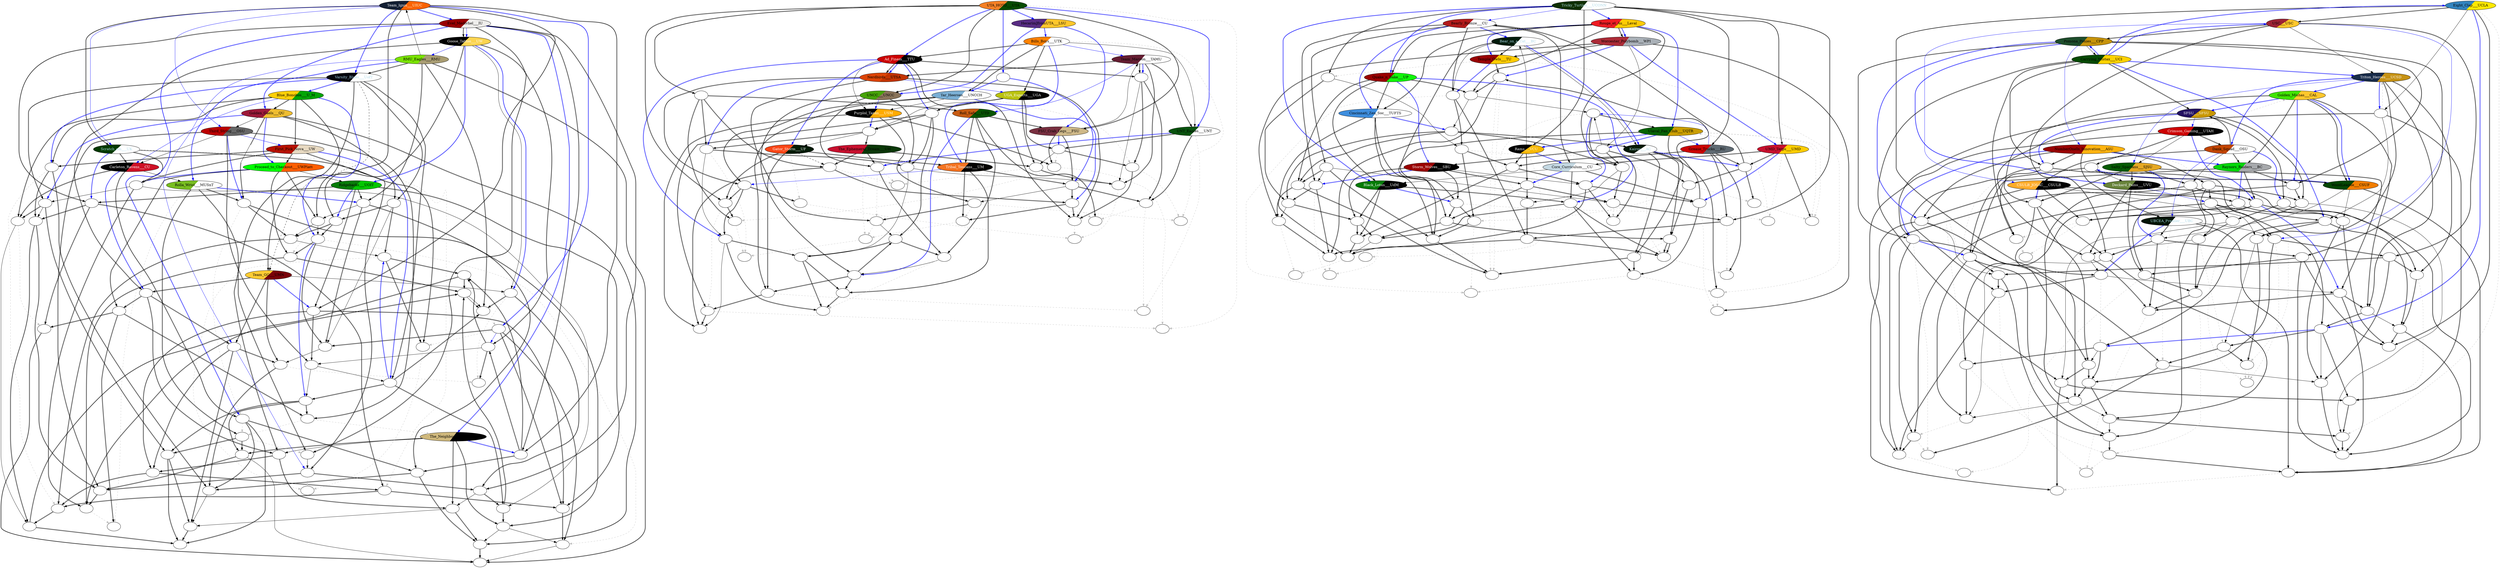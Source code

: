 digraph HotD {

	node	[ style="solid" ]

	node [ style="filled" gradientangle="100" ]

	/* Group A */
	Team_Ignis___UIUC	[ fillcolor="#fa6300;0.5:#131f33" fontcolor="white" ]
	HecarimJfromUTA___LSU	[ fillcolor="#ffc72c;0.5:#582c83" ]
	Bearly_Bronze___CU	[ fillcolor="#ffffff;0.5:#b31b1b" ]
	Golden_Mishas___CAL	[ fillcolor="#ffc72c;0.5:#41e42" ]
	Blue_Bonobos___U_M	[ fillcolor="#02a54;0.5:#ffcf6" ]
	Team_Maroon___TAMU	[ fillcolor="#ffffff;0.5:#651d32" ]
	Worcester_Polybomb___WPI	[ fillcolor="#a9b0b7;0.5:#ac2b37" ]
	SFSU___SFSU	[ fillcolor="#c9970;0.5:#231161" fontcolor="white" ]
	Storm_Wolves___SBU	[ fillcolor="#000000;0.5:#990000" fontcolor="white" ]
	Eight_Clap___UCLA	[ fillcolor="#ffe80;0.5:#3284bf" ]
	Proceed_to_Checkout___UWPlatt	[ fillcolor="#ff5e0;0.5:#00ff00" ]
	Gator_Storm___UF	[ fillcolor="#021a5;0.5:#fa4616" fontcolor="white" ]
	Temple_Owls___TU	[ fillcolor="#fecb0;0.5:#99033" ]
	Raynors_Raiders___BC	[ fillcolor="#a7a9ac;0.5:#03d79" ]
	The_Neighborhood___UCB	[ fillcolor="#000000;0.5:#cfb87c" ]
	Purplol_Tanks___USM	[ fillcolor="#ffab0;0.5:#000000" fontcolor="white" ]

	/* Group B */
	Tricky_Turtles___UCONN	[ fillcolor="#ffffff;0.5:#0e2f00" fontcolor="lightblue" ]
	Triton_Heroes___UCSD	[ fillcolor="#c69214;0.5:#182b49" fontcolor="white" ]
	Goose_Tattoo___UW	[ fillcolor="#fcd450;0.5:#000000" fontcolor="white" ]
	Ad_Finem___TTU	[ fillcolor="#000000;0.5:#cc0000" fontcolor="white" ]
	Rams___VCU	[ fillcolor="#f8b80;0.5:#000000" fontcolor="white" ]
	Dank_Squad___OSU	[ fillcolor="#ffffff;0.5:#c3450" ]
	Golden_Gaels___QU	[ fillcolor="#eebd31;0.5:#9d1939" ]
	Nerdbirds___UTSA	[ fillcolor="#c2340;0.5:#dc445" ]
	First_Pick_Nova___UW	[ fillcolor="#e7d9c1;0.5:#b71100" ]
	Tar_Heeroes___UNCCH	[ fillcolor="#ffffff;0.5:#7bafd4" ]
	Grease_Trucks___RU	[ fillcolor="#5f6a72;0.5:#cc033" ]
	CSULB_JOSAC___CSULB	[ fillcolor="#000000;0.5:#ffac2a" fontcolor="white" ]
	Scratch_em___UK	[ fillcolor="#ffffff;0.5:#033a0" fontcolor="lightblue" ]
	UNT_Eagles___UNT	[ fillcolor="#ffffff;0.5:#0853e" ]
	Kairos___AC	[ fillcolor="#ffffff;0.5:#05195" fontcolor="lightblue" ]
	WoodLeague___CSUF	[ fillcolor="#f17e0;0.5:#04473" ]

	/* Group C */
	UTA_HOTD___UTA	[ fillcolor="#064b1;0.5:#f58025" ]
	Rouge_et_Au___Laval	[ fillcolor="#ffcb5;0.5:#ed1c24" ]
	Pomona_Ponies___CPP	[ fillcolor="#c693a;0.5:#1e4d2b" ]
	Varsity_Blues___UofT	[ fillcolor="#ffffff;0.5:#0204e" fontcolor="lightblue" ]
	UNCC___UNCC	[ fillcolor="#8a745a;0.5:#46a38" ]
	Bear_on_a_Cat___BC	[ fillcolor="#ffffff;0.5:#011bb" fontcolor="lightblue" ]
	USC___USC	[ fillcolor="#ffc72c;0.5:#9d2235" ]
	Third_String___OSU	[ fillcolor="#666666;0.5:#bb0000" ]
	Crimson_Gaming___UTAH	[ fillcolor="#000000;0.5:#cc0000" fontcolor="white" ]
	Team_GG___UMN	[ fillcolor="#7a019;0.5:#ffcc33" ]
	Roll_Safe___UTD	[ fillcolor="#08542;0.5:#c75b12" ]
	Core_Curriculum___CU	[ fillcolor="#ffffff;0.5:#c4d8e2" ]
	UBCEA_Premier___UBC	[ fillcolor="#ffffff;0.5:#02145" fontcolor="lightblue" ]
	Rolla_Wrist___MUSnT	[ fillcolor="#ffffff;0.5:#78be20" ]
	Tribal_Toucans___UM	[ fillcolor="#05030;0.5:#f47321" fontcolor="white" ]
	Cincinnati_Zen_Soc___TUFTS	[ fillcolor="#ffffff;0.5:#3e8ede" ]

	/* Group D */
	Carrying_Mistax___UCI	[ fillcolor="#ffd20;0.5:#064a4" ]
	Evel_Medivhel___IU	[ fillcolor="#eeedeb;0.5:#990000" ]
	Bills_Boys___UTK	[ fillcolor="#ffffff;0.5:#ff820" ]
	Ulaval_Fan_Club___UQTR	[ fillcolor="#ca9e1;0.5:#06634" ]
	NumberOneIn_Innovation___ASU	[ fillcolor="#ffb310;0.5:#99033" ]
	RMU_Eagles___RMU	[ fillcolor="#a99d73;0.5:#7ae32" ]
	The_Ephemeral_Dream___UH	[ fillcolor="#0b388;0.5:#c8102e" ]
	Quake_n_Bake___UP	[ fillcolor="#11f5b;0.5:#990000" ]
	UGA_Esports___UGA	[ fillcolor="#000000;0.5:#bac2f" fontcolor="white" ]
	UMD_Terps___UMD	[ fillcolor="#ffcd0;0.5:#c8102e" ]
	Salty_Spartans___SJSU	[ fillcolor="#e5a823;0.5:#055a2" ]
	Ridgebacks___UOIT	[ fillcolor="#03c71;0.5:#077c8" ]
	FSU_Crab_Legs___FSU	[ fillcolor="#ceb888;0.5:#782f40" ]
	Black_Lotus___UdM	[ fillcolor="#000000;0.5:#047b6" fontcolor="white" ]
	Deckard_Pains___UVU	[ fillcolor="#000000;0.5:#67823a" fontcolor="white" ]
	Carleton_Ravens___CU	[ fillcolor="#ce1126;0.5:#000000" fontcolor="white" ]

	node	[ style="solid" label="" ]

	/*_East_*/
	Mountain_Hawks___LU	->	VCCS___VCCS	[ color="black:black" ]
	Bearly_Bronze___CU	->	Hotshot_Huskies___UCONN	[ color="black:black" ]
	Pitt___PITT	->	Choccy_Boys___PSU	[ color="black:black" ]
	RedMen___MU	->	RGC_and_SAE___RU	[ color="black:black" ]
	Brick_City_Gamers___RIT	->	RMU___RMU	[ style="dashed" color="grey" ]
	Cincinnati_Zen_Soc___TUFTS	->	UR_Gaming___UR	[ color="black:black" ]
	Thief_Six___BU	->	UMBC_Meme_Dream_Team___UMBC	[ color="black:black" ]
	Rams___VCU	->	Lyco_Plague___LC	[ style="dashed" color="grey" ]
	Vert_and_Or___Heroes___US	->	Transparency	[ style="dashed" color="grey" ]
	Murky_Main___VT	->	Muffin_Men___UMA	[ style="dashed" color="grey" ]
	HashslingingSlashers___SIT	->	Vate_Nation___WPI	[ color="black:black" ]
	Worcester_Polybomb___WPI	->	RivalsGaming___SUNYG	[ color="black:black" ]
	Frozen_Ember___GMU	->	Azmodads___CF	[ style="dashed" color="grey" ]
	Melons___CMU	->	Wolfienet_pls___SBU	[ color="black" ]
	Tricky_Turtles___UCONN	->	Inters_Paradise___MSU	[ color="black:black" ]
	Grease_Trucks___RU	->	Lancers___LU	[ color="black:black" ]
	Core_Curriculum___CU	->	UB_Storm_Bulls___UB	[ color="black:black" ]
	UMass_Minutemen___UMA	->	Berserkers___BSC	[ color="black:black" ]
	Black_Lotus___UdM	->	The_Rojo_Papis___MC	[ color="black:black" ]
	Quake_n_Bake___UP	->	Hokie_Hi___VT	[ color="black:black" ]
	Head_of_Rooster___PSU	->	The_Button_Mashers___JHU	[ color="black" ]
	Rouge_et_Au___Laval	->	G_I_B_S_B_O_Y_S___YALE	[ color="black:black" ]
	Temple_Owls___TU	->	Gyro_Bomb___UC	[ style="dashed" color="grey" ]
	Bear_on_a_Cat___BC	->	Kairos___AC	[ color="black" ]
	NYIT_CyBears___NYIT	->	YOLO_SQUAD___Laval	[ style="dashed" color="grey" ]
	Oh_My_Gall___RIT	->	WVU_Tech_E_Sports___WVU	[ color="black:black" ]
	The_Grateful_Debt___WCMA	->	Ulaval_Fan_Club___UQTR	[ style="dashed" color="grey" ]
	UMD_Terps___UMD	->	Segfault_United___UB	[ color="black:black" ]
	Meow_Meowers___PSU	->	Engineers___RPI	[ color="black:black" ]
	Storm_Wolves___SBU	->	Liberty_Flames___LU	[ color="black:black" ]
	Chargers___UNH	->	HeroesOfTheSalt___CU	[ color="black" ]
	Tigers___RIT	->	UMBC_Retrievers___UMBC	[ color="black" ]
	MUGA__Laval	->	William_Mary___WM	[ color="black:black" ]
	Temple_Owls___TU	->	Mountain_Hawks___LU	[ color="black:black" ]
	Tricky_Turtles___UCONN	->	Grease_Trucks___RU	[ color="black:black" ]
	Core_Curriculum___CU	->	UMass_Minutemen___UMA	[ color="black:black" ]
	Quake_n_Bake___UP	->	Black_Lotus___UdM	[ color="black:black" ]
	Rouge_et_Au___Laval	->	Head_of_Rooster___PSU	[ color="black:black" ]
	Bear_on_a_Cat___BC	->	Frozen_Ember___GMU	[ color="black" ]
	Oh_My_Gall___RIT	->	NYIT_CyBears___NYIT	[ color="black:black" ]
	UMD_Terps___UMD	->	The_Grateful_Debt___WCMA	[ style="dashed" color="grey" ]
	Storm_Wolves___SBU	->	Meow_Meowers___PSU	[ color="black:black" ]
	Tigers___RIT	->	Chargers___UNH	[ color="black:black" ]
	Melons___CMU	->	MUGA__Laval	[ color="black:black" ]
	Worcester_Polybomb___WPI	->	Vert_and_Or___Heroes___US	[ color="black:black" ]
	RedMen___MU	->	Brick_City_Gamers___RIT	[ color="black:black" ]
	Rams___VCU	->	Thief_Six___BU	[ color="black:black" ]
	Cincinnati_Zen_Soc___TUFTS	->	Pitt___PITT	[ color="black:black" ]
	Bearly_Bronze___CU	->	Murky_Main___VT	[ color="black:black" ]
	HeroesOfTheSalt___CU	->	HashslingingSlashers___SIT	[ color="black:black" ]
	Liberty_Flames___LU	->	RMU___RMU	[ color="black:black" ]
	Hotshot_Huskies___UCONN	->	Engineers___RPI	[ color="black" ]
	RGC_and_SAE___RU	->	Segfault_United___UB	[ style="dashed" color="grey" ]
	UMBC_Retrievers___UMBC	->	Ulaval_Fan_Club___UQTR	[ color="black:black" ]
	William_Mary___WM	->	WVU_Tech_E_Sports___WVU	[ color="black:black" ]
	YOLO_SQUAD___Laval	->	Choccy_Boys___PSU	[ color="black:black" ]
	Kairos___AC	->	Gyro_Bomb___UC	[ color="black:black" ]
	Berserkers___BSC	->	Azmodads___CF	[ style="dashed" color="grey" ]
	Wolfienet_pls___SBU	->	Vate_Nation___WPI	[ style="dashed" color="grey" ]
	Inters_Paradise___MSU	->	Lancers___LU	[ style="dashed" color="grey" ]
	VCCS___VCCS	->	Muffin_Men___UMA	[ style="dashed" color="grey" ]
	UR_Gaming___UR	->	Transparency	[ style="dashed" color="grey" ]
	The_Rojo_Papis___MC	->	Lyco_Plague___LC	[ style="dashed" color="grey" ]
	The_Button_Mashers___JHU	->	Hokie_Hi___VT	[ color="black:black" ]
	UMBC_Meme_Dream_Team___UMBC	->	G_I_B_S_B_O_Y_S___YALE	[ color="black:black" ]
	UB_Storm_Bulls___UB	->	RivalsGaming___SUNYG	[ style="dashed" color="grey" ]
	UMD_Terps___UMD	->	Core_Curriculum___CU	[ color="black:black" ]
	Tricky_Turtles___UCONN	->	Melons___CMU	[ color="black:black" ]
	Rouge_et_Au___Laval	->	Quake_n_Bake___UP	[ color="black:black" ]
	Worcester_Polybomb___WPI	->	Temple_Owls___TU	[ color="black:black" ]
	Rams___VCU	->	Bear_on_a_Cat___BC	[ color="black" ]
	Cincinnati_Zen_Soc___TUFTS	->	Oh_My_Gall___RIT	[ color="black:black" ]
	Tigers___RIT	->	Storm_Wolves___SBU	[ color="black:black" ]
	RedMen___MU	->	Bearly_Bronze___CU	[ color="black:black" ]
	Black_Lotus___UdM	->	UMass_Minutemen___UMA	[ color="black:black" ]
	William_Mary___WM	->	The_Rojo_Papis___MC	[ color="black:black" ]
	Head_of_Rooster___PSU	->	UMBC_Retrievers___UMBC	[ color="black" ]
	The_Button_Mashers___JHU	->	Chargers___UNH	[ color="black:black" ]
	Meow_Meowers___PSU	->	HeroesOfTheSalt___CU	[ color="black:black" ]
	Kairos___AC	->	NYIT_CyBears___NYIT	[ color="black:black" ]
	YOLO_SQUAD___Laval	->	Berserkers___BSC	[ color="black:black" ]
	Liberty_Flames___LU	->	The_Grateful_Debt___WCMA	[ style="dashed" color="grey" ]
	UB_Storm_Bulls___UB	->	Mountain_Hawks___LU	[ color="black:black" ]
	Murky_Main___VT	->	VCCS___VCCS	[ color="black:black" ]
	Hotshot_Huskies___UCONN	->	Pitt___PITT	[ color="black:black" ]
	Brick_City_Gamers___RIT	->	RGC_and_SAE___RU	[ style="dashed" color="grey" ]
	UMBC_Meme_Dream_Team___UMBC	->	UR_Gaming___UR	[ color="black:black" ]
	Grease_Trucks___RU	->	Thief_Six___BU	[ color="black:black" ]
	MUGA__Laval	->	Vert_and_Or___Heroes___US	[ color="black" ]
	Inters_Paradise___MSU	->	HashslingingSlashers___SIT	[ color="black:black" ]
	Frozen_Ember___GMU	->	Wolfienet_pls___SBU	[ color="black:black" ]
	Vate_Nation___WPI	->	Lancers___LU	[ style="dashed" color="grey" ]
	Hokie_Hi___VT	->	Choccy_Boys___PSU	[ color="black:black" ]
	RMU___RMU	->	Azmodads___CF	[ style="dashed" color="grey" ]
	Engineers___RPI	->	G_I_B_S_B_O_Y_S___YALE	[ style="dashed" color="grey" ]
	Ulaval_Fan_Club___UQTR	->	Segfault_United___UB	[ style="dashed" color="grey" ]
	Ulaval_Fan_Club___UQTR	->	Segfault_United___UB	[ style="dashed" color="grey" ]
	Gyro_Bomb___UC	->	RivalsGaming___SUNYG	[ style="dashed" color="grey" ]
	WVU_Tech_E_Sports___WVU	->	Muffin_Men___UMA	[ style="dashed" color="grey" ]
	Tricky_Turtles___UCONN	->	Rams___VCU	[ color="black:black" ]
	Worcester_Polybomb___WPI	->	Tigers___RIT	[ color="black" ]
	UMD_Terps___UMD	->	RedMen___MU	[ color="black:black" ]
	Rouge_et_Au___Laval	->	Cincinnati_Zen_Soc___TUFTS	[ color="black:black" ]
	Grease_Trucks___RU	->	Inters_Paradise___MSU	[ color="black:black" ]
	Core_Curriculum___CU	->	Black_Lotus___UdM	[ color="black" ]
	Quake_n_Bake___UP	->	Head_of_Rooster___PSU	[ color="black:black" ]
	The_Button_Mashers___JHU	->	MUGA__Laval	[ color="black:black" ]
	Temple_Owls___TU	->	Melons___CMU	[ style="dashed" color="grey" ]
	Kairos___AC	->	YOLO_SQUAD___Laval	[ color="black:black" ]
	Meow_Meowers___PSU	->	Oh_My_Gall___RIT	[ color="black:black" ]
	Storm_Wolves___SBU	->	William_Mary___WM	[ color="black:black" ]
	Bear_on_a_Cat___BC	->	Liberty_Flames___LU	[ color="black:black" ]
	UMBC_Meme_Dream_Team___UMBC	->	UB_Storm_Bulls___UB	[ color="black:black" ]
	Hotshot_Huskies___UCONN	->	Murky_Main___VT	[ color="black" ]
	Bearly_Bronze___CU	->	Frozen_Ember___GMU	[ color="black:black" ]
	Brick_City_Gamers___RIT	->	NYIT_CyBears___NYIT	[ color="black:black" ]
	WVU_Tech_E_Sports___WVU	->	UR_Gaming___UR	[ color="black" ]
	Wolfienet_pls___SBU	->	RMU___RMU	[ color="black:black" ]
	Ulaval_Fan_Club___UQTR	->	Pitt___PITT	[ color="black:black" ]
	UMBC_Retrievers___UMBC	->	HeroesOfTheSalt___CU	[ style="dashed" color="grey" ]
	Chargers___UNH	->	Engineers___RPI	[ color="black:black" ]
	Thief_Six___BU	->	The_Rojo_Papis___MC	[ color="black:black" ]
	HashslingingSlashers___SIT	->	VCCS___VCCS	[ color="black:black" ]
	Berserkers___BSC	->	Gyro_Bomb___UC	[ style="dashed" color="grey" ]
	UMass_Minutemen___UMA	->	Vate_Nation___WPI	[ color="black:black" ]
	Hokie_Hi___VT	->	Vert_and_Or___Heroes___US	[ color="black:black" ]
	Mountain_Hawks___LU	->	Choccy_Boys___PSU	[ style="dashed" color="grey" ]
	Mountain_Hawks___LU	->	Choccy_Boys___PSU	[ style="dashed" color="grey" ]
	Rouge_et_Au___Laval	->	Worcester_Polybomb___WPI	[ color="black:black" ]
	Tricky_Turtles___UCONN	->	UMD_Terps___UMD	[ color="black:black" ]
	Bear_on_a_Cat___BC	->	Temple_Owls___TU	[ color="black:black" ]
	The_Button_Mashers___JHU	->	Kairos___AC	[ color="black:black" ]
	Rams___VCU	->	Meow_Meowers___PSU	[ color="black:black" ]
	Storm_Wolves___SBU	->	UMBC_Meme_Dream_Team___UMBC	[ color="black" ]
	Quake_n_Bake___UP	->	Cincinnati_Zen_Soc___TUFTS	[ color="black:black" ]
	Tigers___RIT	->	Brick_City_Gamers___RIT	[ color="black:black" ]
	Grease_Trucks___RU	->	RedMen___MU	[ color="black:black" ]
	Bearly_Bronze___CU	->	Core_Curriculum___CU	[ color="black:black" ]
	Hotshot_Huskies___UCONN	->	Hokie_Hi___VT	[ color="black:black" ]
	Mountain_Hawks___LU	->	Head_of_Rooster___PSU	[ color="black:black" ]
	Ulaval_Fan_Club___UQTR	->	YOLO_SQUAD___Laval	[ color="black:black" ]
	UMass_Minutemen___UMA	->	WVU_Tech_E_Sports___WVU	[ color="black:black" ]
	Liberty_Flames___LU	->	Oh_My_Gall___RIT	[ color="black:black" ]
	UMBC_Retrievers___UMBC	->	Chargers___UNH	[ color="black:black" ]
	Black_Lotus___UdM	->	William_Mary___WM	[ color="black:black" ]
	UB_Storm_Bulls___UB	->	Berserkers___BSC	[ color="black:black" ]
	Wolfienet_pls___SBU	->	Thief_Six___BU	[ color="black:black" ]
	Frozen_Ember___GMU	->	HashslingingSlashers___SIT	[ color="black:black" ]
	Murky_Main___VT	->	MUGA__Laval	[ color="black:black" ]
	Engineers___RPI	->	Inters_Paradise___MSU	[ color="black:black" ]
	RMU___RMU	->	Pitt___PITT	[ color="black:black" ]
	The_Rojo_Papis___MC	->	UR_Gaming___UR	[ color="black:black" ]
	Vert_and_Or___Heroes___US	->	VCCS___VCCS	[ color="black:black" ]
	NYIT_CyBears___NYIT	->	Vate_Nation___WPI	[ color="black:black" ]
	NYIT_CyBears___NYIT	->	Vate_Nation___WPI	[ color="black:black" ]

	/*_North_*/
	Denver_Team_xD___JWUD	->	Toronto_Frostwolves___UofT	[ color="black" ]
	MU_Overwatch___MUSL	->	Snaggle_Tooth___NIU	[ color="black:black" ]
	Golden_Gaels___QU	->	NoobsFromPurdue___PU	[ color="black:black" ]
	TeemNaym___UWRF	->	TBD___UNO	[ style="dashed" color="grey" ]
	KState_eSports___KSU	->	Magnanimous___UWM	[ color="black:black" ]
	UW_Madison_Team_1___UW	->	Knights___KCU	[ color="black" ]
	CWRU___CWRU	->	UNI_Panthers___UNI	[ color="black" ]
	Proceed_to_Checkout___UWPlatt	->	The_Canadian_Shields___SLC	[ color="black:black" ]
	Blast___UW	->	Tater_Hots___AFIT	[ color="black:black" ]
	White_Light_Reloaded___CU	->	Fighting_Irish___UND	[ style="dashed" color="grey" ]
	Engineering_1T7___UofT	->	Sinister_Six___UWEC	[ color="black" ]
	Hots_Topic___DU	->	AC_Heroes___AC	[ color="black:black" ]
	RMU_Varsity___RMU	->	The_Neighborhood___UCB	[ style="dashed" color="grey" ]
	The_Draft_Shaft___CSM	->	Tank_Li_Li___CWRU	[ color="black" ]
	Varsity_Blues___UofT	->	The_Gryphons___UG	[ color="black:black" ]
	Goose_Tattoo___UW	->	KU_ESports___KU	[ color="black" ]
	Gold_and_Blue___UND	->	Not_Another_Nova___UMKC	[ color="black:black" ]
	Murkt___UO	->	RenoStorm___UNO	[ color="black:black" ]
	SpecialChocolateMilk___MTU	->	Iron_Clan___UCCS	[ color="black:black" ]
	Pro_Fork_Users___YU	->	Fanshawe_Falcons___FC	[ style="dashed" color="grey" ]
	The_Bruins___SC	->	JamesApp___NU	[ color="black" ]
	Bad_Boyz___UWO	->	The_Law___PU	[ color="black:black" ]
	Team_GG___UMN	->	Da_Dragoons___PCC	[ color="black:black" ]
	Busch_Lights___UI	->	Jacque_Zihoff___MUSnT	[ color="black:black" ]
	Kalamazoo_Krushers___KC	->	Fresh_Meat___MSUD	[ color="black:black" ]
	Third_String___OSU	->	Park_Hall_Heroes___ONU	[ color="black:black" ]
	MSU_SPartan___MSU	->	Netflix_and_Storm___ISU	[ color="black:black" ]
	Blue_Bonobos___U_M	->	RTGaming___WITCC	[ color="black:black" ]
	The_Undead___UW	->	Zuljin_N_Juice___CCN	[ color="black:black" ]
	Dont_Care___SIUE	->	NU_Timberwolves___NU	[ color="black:black" ]
	Team_Ignis___UIUC	->	Add_Genji_Pls___IU	[ color="black:black" ]
	MVP_Turquoise___UCHI	->	Technically_Better___DSU	[ color="black:black" ]
	First_Pick_Nova___UW	->	Bangers_n_Mash___BU	[ color="black:black" ]
	Evel_Medivhel___IU	->	McMaster_Heroes___MU	[ color="black:black" ]
	Scratch_em___UK	->	Raynors_Ramblers___LUC	[ style="dashed" color="grey" ]
	Ridgebacks___UOIT	->	Platteville_Pioneers___	[ color="black:black" ]
	Carleton_Ravens___CU	->	Rolla_Wrist___MUSnT	[ color="black" ]
	RMU_Eagles___RMU	->	Atomic_State___ASU	[ color="black:black" ]
	Applied_Dreams___NC	->	EBC_Eagles___EBC	[ color="black:black" ]
	Denver_Team_xD___JWUD	->	SpecialChocolateMilk___MTU	[ color="black:black" ]
	Third_String___OSU	->	The_Draft_Shaft___CSM	[ color="black:black" ]
	Varsity_Blues___UofT	->	MVP_Turquoise___UCHI	[ color="black:black" ]
	Goose_Tattoo___UW	->	Gold_and_Blue___UND	[ color="black:black" ]
	Team_Ignis___UIUC	->	Murkt___UO	[ color="black:black" ]
	Evel_Medivhel___IU	->	Dont_Care___SIUE	[ color="black:black" ]
	Pro_Fork_Users___YU	->	The_Bruins___SC	[ color="black:black" ]
	Bad_Boyz___UWO	->	The_Undead___UW	[ color="black:black" ]
	Blue_Bonobos___U_M	->	Team_GG___UMN	[ color="black:black" ]
	Busch_Lights___UI	->	MSU_SPartan___MSU	[ color="black" ]
	RMU_Varsity___RMU	->	Kalamazoo_Krushers___KC	[ style="dashed" color="grey" ]
	First_Pick_Nova___UW	->	Hots_Topic___DU	[ color="black:black" ]
	KState_eSports___KSU	->	UW_Madison_Team_1___UW	[ color="black:black" ]
	CWRU___CWRU	->	Engineering_1T7___UofT	[ color="black" ]
	Proceed_to_Checkout___UWPlatt	->	Ridgebacks___UOIT	[ color="black" ]
	RMU_Eagles___RMU	->	TeemNaym___UWRF	[ color="black:black" ]
	Golden_Gaels___QU	->	Blast___UW	[ color="black:black" ]
	Scratch_em___UK	->	White_Light_Reloaded___CU	[ color="black:black" ]
	MU_Overwatch___MUSL	->	Applied_Dreams___NC	[ style="dashed" color="grey" ]
	Carleton_Ravens___CU	->	RTGaming___WITCC	[ color="black:black" ]
	Rolla_Wrist___MUSnT	->	Zuljin_N_Juice___CCN	[ style="dashed" color="grey" ]
	NU_Timberwolves___NU	->	Atomic_State___ASU	[ color="black:black" ]
	Add_Genji_Pls___IU	->	Platteville_Pioneers___	[ color="black:black" ]
	Technically_Better___DSU	->	Raynors_Ramblers___LUC	[ color="black:black" ]
	McMaster_Heroes___MU	->	Bangers_n_Mash___BU	[ color="black" ]
	Fanshawe_Falcons___FC	->	Netflix_and_Storm___ISU	[ color="black:black" ]
	Park_Hall_Heroes___ONU	->	AC_Heroes___AC	[ color="black:black" ]
	Snaggle_Tooth___NIU	->	NoobsFromPurdue___PU	[ color="black:black" ]
	TBD___UNO	->	Magnanimous___UWM	[ color="black:black" ]
	UNI_Panthers___UNI	->	Knights___KCU	[ style="dashed" color="grey" ]
	Tater_Hots___AFIT	->	The_Canadian_Shields___SLC	[ style="dashed" color="grey" ]
	Sinister_Six___UWEC	->	Fighting_Irish___UND	[ style="dashed" color="grey" ]
	The_Neighborhood___UCB	->	Fresh_Meat___MSUD	[ color="black:black" ]
	The_Gryphons___UG	->	Tank_Li_Li___CWRU	[ color="black:black" ]
	KU_ESports___KU	->	Not_Another_Nova___UMKC	[ style="dashed" color="grey" ]
	RenoStorm___UNO	->	Iron_Clan___UCCS	[ color="black:black" ]
	Toronto_Frostwolves___UofT	->	JamesApp___NU	[ color="black" ]
	The_Law___PU	->	Da_Dragoons___PCC	[ color="black:black" ]
	Jacque_Zihoff___MUSnT	->	EBC_Eagles___EBC	[ color="black:black" ]
	Evel_Medivhel___IU	->	Denver_Team_xD___JWUD	[ color="black:black" ]
	Goose_Tattoo___UW	->	Bad_Boyz___UWO	[ color="black:black" ]
	Varsity_Blues___UofT	->	Busch_Lights___UI	[ color="black:black" ]
	Third_String___OSU	->	RMU_Varsity___RMU	[ color="black:black" ]
	Blue_Bonobos___U_M	->	Pro_Fork_Users___YU	[ color="black:black" ]
	First_Pick_Nova___UW	->	Proceed_to_Checkout___UWPlatt	[ color="black:black" ]
	Team_Ignis___UIUC	->	CWRU___CWRU	[ color="black:black" ]
	Scratch_em___UK	->	Carleton_Ravens___CU	[ color="black:black" ]
	Golden_Gaels___QU	->	MU_Overwatch___MUSL	[ color="black:black" ]
	RMU_Eagles___RMU	->	KState_eSports___KSU	[ color="black:black" ]
	Applied_Dreams___NC	->	The_Bruins___SC	[ color="black:black" ]
	Team_GG___UMN	->	The_Law___PU	[ color="black:black" ]
	Kalamazoo_Krushers___KC	->	Jacque_Zihoff___MUSnT	[ color="black:black" ]
	MSU_SPartan___MSU	->	Park_Hall_Heroes___ONU	[ color="black:black" ]
	Rolla_Wrist___MUSnT	->	McMaster_Heroes___MU	[ color="black:black" ]
	The_Undead___UW	->	NU_Timberwolves___NU	[ color="black:black" ]
	Ridgebacks___UOIT	->	Dont_Care___SIUE	[ color="black:black" ]
	Add_Genji_Pls___IU	->	Technically_Better___DSU	[ color="black:black" ]
	MVP_Turquoise___UCHI	->	Toronto_Frostwolves___UofT	[ color="black:black" ]
	Engineering_1T7___UofT	->	Fanshawe_Falcons___FC	[ color="black:black" ]
	Tater_Hots___AFIT	->	UNI_Panthers___UNI	[ color="black:black" ]
	Sinister_Six___UWEC	->	White_Light_Reloaded___CU	[ color="black:black" ]
	Hots_Topic___DU	->	SpecialChocolateMilk___MTU	[ color="black" ]
	The_Neighborhood___UCB	->	UW_Madison_Team_1___UW	[ color="black:black" ]
	Blast___UW	->	Magnanimous___UWM	[ color="black" ]
	The_Draft_Shaft___CSM	->	The_Gryphons___UG	[ color="black" ]
	KU_ESports___KU	->	TeemNaym___UWRF	[ color="black:black" ]
	Gold_and_Blue___UND	->	RenoStorm___UNO	[ color="black:black" ]
	Murkt___UO	->	Snaggle_Tooth___NIU	[ color="black:black" ]
	Raynors_Ramblers___LUC	->	Platteville_Pioneers___	[ color="black:black" ]
	NoobsFromPurdue___PU	->	Atomic_State___ASU	[ color="black:black" ]
	TBD___UNO	->	Knights___KCU	[ color="black:black" ]
	The_Canadian_Shields___SLC	->	Iron_Clan___UCCS	[ color="black:black" ]
	Bangers_n_Mash___BU	->	Fighting_Irish___UND	[ style="dashed" color="grey" ]
	AC_Heroes___AC	->	Zuljin_N_Juice___CCN	[ style="dashed" color="grey" ]
	RTGaming___WITCC	->	Netflix_and_Storm___ISU	[ color="black" ]
	Tank_Li_Li___CWRU	->	Fresh_Meat___MSUD	[ color="black:black" ]
	Da_Dragoons___PCC	->	Not_Another_Nova___UMKC	[ style="dashed" color="grey" ]
	JamesApp___NU	->	EBC_Eagles___EBC	[ color="black:black" ]
	Team_Ignis___UIUC	->	Scratch_em___UK	[ color="black:black" ]
	Golden_Gaels___QU	->	Third_String___OSU	[ color="black" ]
	RMU_Eagles___RMU	->	Varsity_Blues___UofT	[ color="black:black" ]
	Blue_Bonobos___U_M	->	First_Pick_Nova___UW	[ color="black:black" ]
	Evel_Medivhel___IU	->	Goose_Tattoo___UW	[ color="black:black" ]
	Add_Genji_Pls___IU	->	The_Draft_Shaft___CSM	[ color="black:black" ]
	KU_ESports___KU	->	Denver_Team_xD___JWUD	[ color="black:black" ]
	Murkt___UO	->	Gold_and_Blue___UND	[ color="black:black" ]
	The_Undead___UW	->	RMU_Varsity___RMU	[ color="black:black" ]
	Pro_Fork_Users___YU	->	MSU_SPartan___MSU	[ color="black:black" ]
	Team_GG___UMN	->	Bad_Boyz___UWO	[ color="black:black" ]
	The_Neighborhood___UCB	->	MVP_Turquoise___UCHI	[ color="black" ]
	Hots_Topic___DU	->	Busch_Lights___UI	[ color="black" ]
	Carleton_Ravens___CU	->	Applied_Dreams___NC	[ color="black:black" ]
	Rolla_Wrist___MUSnT	->	MU_Overwatch___MUSL	[ color="black:black" ]
	Ridgebacks___UOIT	->	KState_eSports___KSU	[ color="black:black" ]
	Proceed_to_Checkout___UWPlatt	->	CWRU___CWRU	[ color="black:black" ]
	Blast___UW	->	Sinister_Six___UWEC	[ color="black:black" ]
	Tater_Hots___AFIT	->	Engineering_1T7___UofT	[ color="black:black" ]
	Kalamazoo_Krushers___KC	->	McMaster_Heroes___MU	[ style="dashed" color="grey" ]
	Dont_Care___SIUE	->	Raynors_Ramblers___LUC	[ color="black:black" ]
	RTGaming___WITCC	->	NU_Timberwolves___NU	[ style="dashed" color="grey" ]
	Bangers_n_Mash___BU	->	Park_Hall_Heroes___ONU	[ color="black:black" ]
	Technically_Better___DSU	->	Fanshawe_Falcons___FC	[ color="black:black" ]
	RenoStorm___UNO	->	AC_Heroes___AC	[ color="black:black" ]
	UNI_Panthers___UNI	->	The_Canadian_Shields___SLC	[ color="black:black" ]
	TBD___UNO	->	White_Light_Reloaded___CU	[ style="dashed" color="grey" ]
	Tank_Li_Li___CWRU	->	Jacque_Zihoff___MUSnT	[ color="black:black" ]
	The_Gryphons___UG	->	TeemNaym___UWRF	[ color="black:black" ]
	SpecialChocolateMilk___MTU	->	UW_Madison_Team_1___UW	[ color="black:black" ]
	Toronto_Frostwolves___UofT	->	NoobsFromPurdue___PU	[ color="black:black" ]
	Snaggle_Tooth___NIU	->	The_Bruins___SC	[ color="black:black" ]
	The_Law___PU	->	JamesApp___NU	[ color="black:black" ]
	Magnanimous___UWM	->	Da_Dragoons___PCC	[ color="black" ]
	Fresh_Meat___MSUD	->	Atomic_State___ASU	[ color="black" ]
	Platteville_Pioneers___	->	Knights___KCU	[ color="black:black" ]
	Netflix_and_Storm___ISU	->	Iron_Clan___UCCS	[ color="black:black" ]
	Blue_Bonobos___U_M	->	Golden_Gaels___QU	[ color="black:black" ]
	RMU_Eagles___RMU	->	Team_Ignis___UIUC	[ color="black" ]
	Evel_Medivhel___IU	->	Murkt___UO	[ color="black:black" ]
	Varsity_Blues___UofT	->	Blast___UW	[ color="black:black" ]
	Scratch_em___UK	->	Hots_Topic___DU	[ color="black:black" ]
	Team_GG___UMN	->	KU_ESports___KU	[ color="black" ]
	Goose_Tattoo___UW	->	Tater_Hots___AFIT	[ color="black:black" ]
	Ridgebacks___UOIT	->	Add_Genji_Pls___IU	[ color="black:black" ]
	Proceed_to_Checkout___UWPlatt	->	The_Undead___UW	[ color="black:black" ]
	Rolla_Wrist___MUSnT	->	Kalamazoo_Krushers___KC	[ color="black:black" ]
	Third_String___OSU	->	Carleton_Ravens___CU	[ color="black" ]
	First_Pick_Nova___UW	->	Pro_Fork_Users___YU	[ color="black:black" ]
	The_Neighborhood___UCB	->	Toronto_Frostwolves___UofT	[ color="black:black" ]
	Bangers_n_Mash___BU	->	Denver_Team_xD___JWUD	[ color="black:black" ]
	Bad_Boyz___UWO	->	MVP_Turquoise___UCHI	[ color="black:black" ]
	The_Law___PU	->	Technically_Better___DSU	[ color="black:black" ]
	Dont_Care___SIUE	->	MSU_SPartan___MSU	[ color="black:black" ]
	Busch_Lights___UI	->	RTGaming___WITCC	[ color="black:black" ]
	The_Gryphons___UG	->	SpecialChocolateMilk___MTU	[ color="black:black" ]
	Applied_Dreams___NC	->	Snaggle_Tooth___NIU	[ color="black:black" ]
	Gold_and_Blue___UND	->	The_Draft_Shaft___CSM	[ color="black" ]
	Tank_Li_Li___CWRU	->	RMU_Varsity___RMU	[ color="black:black" ]
	MU_Overwatch___MUSL	->	Engineering_1T7___UofT	[ color="black:black" ]
	Sinister_Six___UWEC	->	RenoStorm___UNO	[ color="black:black" ]
	UNI_Panthers___UNI	->	Magnanimous___UWM	[ color="black:black" ]
	KState_eSports___KSU	->	CWRU___CWRU	[ color="black" ]
	TBD___UNO	->	Platteville_Pioneers___	[ color="black:black" ]
	Raynors_Ramblers___LUC	->	Fanshawe_Falcons___FC	[ color="black:black" ]
	Netflix_and_Storm___ISU	->	EBC_Eagles___EBC	[ color="black:black" ]
	UW_Madison_Team_1___UW	->	NoobsFromPurdue___PU	[ color="black" ]
	The_Canadian_Shields___SLC	->	AC_Heroes___AC	[ color="black:black" ]
	Da_Dragoons___PCC	->	The_Bruins___SC	[ color="black:black" ]
	Jacque_Zihoff___MUSnT	->	JamesApp___NU	[ color="black:black" ]
	Fresh_Meat___MSUD	->	Park_Hall_Heroes___ONU	[ color="black:black" ]
	Knights___KCU	->	Atomic_State___ASU	[ color="black" ]
	Iron_Clan___UCCS	->	TeemNaym___UWRF	[ color="black" ]
	Iron_Clan___UCCS	->	TeemNaym___UWRF	[ color="black" ]

	/*_South_*/
	Mad6___MSU	->	The_Deadly_Five___AASU	[ color="black" ]
	Tar_Heeroes___UNCCH	->	The_Gummy_Bear_Clan___USA	[ style="dashed" color="grey" ]
	ThreeHundred_Hundred_MBs___ECU	->	RTB___UTK	[ color="black:black" ]
	Ad_Finem___TTU	->	Ramblin_Rekt___GT	[ color="black:black" ]
	Bufus_Babes___ARK	->	dance___ASU	[ color="black:black" ]
	The_Silk_Stocking___TAMU	->	Amarr_Squad___DU	[ style="dashed" color="grey" ]
	FSU_Crab_Legs___FSU	->	The_Muffin_Men___UT	[ color="black:black" ]
	Purplol_Tanks___USM	->	JSU_Gamecocks___JSU	[ color="black:black" ]
	Tribal_Toucans___UM	->	TTU_Esport___TTU	[ color="black:black" ]
	Guildhalla___SMU	->	RavenLords___SHSU	[ color="black:black" ]
	Team_Golden_Panthers___FIU	->	The_Ephemeral_Dream___UH	[ color="black:black" ]
	UNT_Eagles___UNT	->	MountaineerNation___App	[ style="dashed" color="grey" ]
	UGA_Esports___UGA	->	No_Tiers_Only_Dreams___USC	[ color="black:black" ]
	Team_Wrecktem___GT	->	MDC_Sharks___MDC	[ style="dashed" color="grey" ]
	Totally_Talons___KSU	->	Codename:_Banana___TAMU	[ style="dashed" color="grey" ]
	Noice_and_Moist___TTU	->	Knights_of_the_Storm___UCF	[ color="black:black" ]
	Crimson_Tide___UA	->	SMUrky___SMU	[ color="black" ]
	Junior_Womens_Foil___UF	->	VanGents___MIUAD	[ style="dashed" color="grey" ]
	HecarimJfromUTA_LSU	->	Ten_89___FSU	[ color="black:black" ]
	Roll_Safe___UTD	->	_Unhinged___MSU	[ color="black:black" ]
	Gator_Storm___UF	->	OWLS___KSU	[ color="black:black" ]
	FPNova___GT	->	Heroes_of_ACU___ACU	[ style="dashed" color="grey" ]
	UTA_HOTD___UTA	->	Unconscious_Gaming___UCF	[ style="dashed" color="grey" ]
	Team_Maroon___TAMU	->	Nerdbirds___UTSA	[ color="black:black" ]
	Bulls_Deep___USF	->	The_Flying_Dutchmen___FSU	[ style="dashed" color="grey" ]
	Die_for_Vision___ERAU	->	Sealed_Fate___FAU	[ color="black:black" ]
	Knights_of_Dooley___Emory	->	Da_Bois___LSU	[ color="black:black" ]
	Bills_Boys___UTK	->	IHeartHearthstone___GT	[ style="dashed" color="grey" ]
	Roll_Safe___UTD	->	Mad6___MSU	[ color="black:black" ]
	UGA_Esports___UGA	->	Team_Wrecktem___GT	[ color="black:black" ]
	Noice_and_Moist___TTU	->	Crimson_Tide___UA	[ color="black:black" ]
	HecarimJfromUTA_LSU	->	Junior_Womens_Foil___UF	[ color="black:black" ]
	Team_Golden_Panthers___FIU	->	Gator_Storm___UF	[ color="black" ]
	UTA_HOTD___UTA	->	FPNova___GT	[ color="black:black" ]
	Team_Maroon___TAMU	->	Bulls_Deep___USF	[ color="black:black" ]
	Die_for_Vision___ERAU	->	Knights_of_Dooley___Emory	[ color="black:black" ]
	Bills_Boys___UTK	->	UNT_Eagles___UNT	[ color="black" ]
	UNCC___UNCC	->	Totally_Talons___KSU	[ color="black:black" ]
	Tar_Heeroes___UNCCH	->	Purplol_Tanks___USM	[ color="black" ]
	Ad_Finem___TTU	->	ThreeHundred_Hundred_MBs___ECU	[ color="black:black" ]
	FSU_Crab_Legs___FSU	->	Bufus_Babes___ARK	[ color="black:black" ]
	Tribal_Toucans___UM	->	The_Silk_Stocking___TAMU	[ color="black:black" ]
	Guildhalla___SMU	->	MDC_Sharks___MDC	[ style="dashed" color="grey" ]
	The_Gummy_Bear_Clan___USA	->	IHeartHearthstone___GT	[ style="dashed" color="grey" ]
	TTU_Esport___TTU	->	Da_Bois___LSU	[ color="black:black" ]
	Sealed_Fate___FAU	->	The_Flying_Dutchmen___FSU	[ style="dashed" color="grey" ]
	RTB___UTK	->	MountaineerNation___App	[ style="dashed" color="grey" ]
	Nerdbirds___UTSA	->	Ramblin_Rekt___GT	[ color="black:black" ]
	Heroes_of_ACU___ACU	->	Unconscious_Gaming___UCF	[ style="dashed" color="grey" ]
	The_Deadly_Five___AASU	->	OWLS___KSU	[ color="black:black" ]
	dance___ASU	->	_Unhinged___MSU	[ style="dashed" color="grey" ]
	The_Ephemeral_Dream___UH	->	Amarr_Squad___DU	[ style="dashed" color="grey" ]
	Ten_89___FSU	->	VanGents___MIUAD	[ style="dashed" color="grey" ]
	No_Tiers_Only_Dreams___USC	->	The_Muffin_Men___UT	[ style="dashed" color="grey" ]
	Knights_of_the_Storm___UCF	->	SMUrky___SMU	[ color="black:black" ]
	JSU_Gamecocks___JSU	->	Codename:_Banana___TAMU	[ color="black:black" ]
	UTA_HOTD___UTA	->	UNCC___UNCC	[ color="black:black" ]
	UGA_Esports___UGA	->	Team_Golden_Panthers___FIU	[ color="black" ]
	HecarimJfromUTA_LSU	->	Guildhalla___SMU	[ color="black:black" ]
	Roll_Safe___UTD	->	Tribal_Toucans___UM	[ color="black:black" ]
	FSU_Crab_Legs___FSU	->	Team_Maroon___TAMU	[ color="black" ]
	Bills_Boys___UTK	->	Ad_Finem___TTU	[ color="black:black" ]
	Tar_Heeroes___UNCCH	->	Die_for_Vision___ERAU	[ color="black:black" ]
	Noice_and_Moist___TTU	->	Heroes_of_ACU___ACU	[ color="black:black" ]
	Gator_Storm___UF	->	Sealed_Fate___FAU	[ style="dashed" color="grey" ]
	Nerdbirds___UTSA	->	Codename:_Banana___TAMU	[ color="black:black" ]
	Ten_89___FSU	->	Knights_of_Dooley___Emory	[ color="black" ]
	FPNova___GT	->	Junior_Womens_Foil___UF	[ color="black:black" ]
	Crimson_Tide___UA	->	Bulls_Deep___USF	[ color="black" ]
	Knights_of_the_Storm___UCF	->	Mad6___MSU	[ color="black:black" ]
	The_Deadly_Five___AASU	->	TTU_Esport___TTU	[ color="black:black" ]
	ThreeHundred_Hundred_MBs___ECU	->	The_Gummy_Bear_Clan___USA	[ color="black:black" ]
	Bufus_Babes___ARK	->	RTB___UTK	[ color="black:black" ]
	dance___ASU	->	The_Silk_Stocking___TAMU	[ color="black:black" ]
	Purplol_Tanks___USM	->	RavenLords___SHSU	[ color="black:black" ]
	The_Ephemeral_Dream___UH	->	Team_Wrecktem___GT	[ color="black:black" ]
	UNT_Eagles___UNT	->	No_Tiers_Only_Dreams___USC	[ color="black:black" ]
	Totally_Talons___KSU	->	MDC_Sharks___MDC	[ style="dashed" color="grey" ]
	The_Muffin_Men___UT	->	Unconscious_Gaming___UCF	[ style="dashed" color="grey" ]
	Amarr_Squad___DU	->	VanGents___MIUAD	[ style="dashed" color="grey" ]
	OWLS___KSU	->	MountaineerNation___App	[ style="dashed" color="grey" ]
	Ramblin_Rekt___GT	->	The_Flying_Dutchmen___FSU	[ style="dashed" color="grey" ]
	SMUrky___SMU	->	Da_Bois___LSU	[ color="black:black" ]
	JSU_Gamecocks___JSU	->	IHeartHearthstone___GT	[ style="dashed" color="grey" ]
	HecarimJfromUTA_LSU	->	Roll_Safe___UTD	[ color="black:black" ]
	Bills_Boys___UTK	->	Tar_Heeroes___UNCCH	[ color="black:black" ]
	UGA_Esports___UGA	->	Noice_and_Moist___TTU	[ color="black:black" ]
	UTA_HOTD___UTA	->	FSU_Crab_Legs___FSU	[ color="black:black" ]
	The_Deadly_Five___AASU	->	Knights_of_the_Storm___UCF	[ color="black:black" ]
	UNCC___UNCC	->	Crimson_Tide___UA	[ color="black:black" ]
	Team_Golden_Panthers___FIU	->	Ten_89___FSU	[ color="black:black" ]
	Gator_Storm___UF	->	FPNova___GT	[ color="black:black" ]
	Nerdbirds___UTSA	->	Die_for_Vision___ERAU	[ color="black:black" ]
	Team_Maroon___TAMU	->	UNT_Eagles___UNT	[ color="black:black" ]
	The_Ephemeral_Dream___UH	->	Totally_Talons___KSU	[ color="black:black" ]
	Tribal_Toucans___UM	->	Bufus_Babes___ARK	[ color="black:black" ]
	Ad_Finem___TTU	->	Purplol_Tanks___USM	[ color="black" ]
	Guildhalla___SMU	->	dance___ASU	[ color="black:black" ]
	ThreeHundred_Hundred_MBs___ECU	->	Bulls_Deep___USF	[ color="black" ]
	Knights_of_Dooley___Emory	->	RavenLords___SHSU	[ color="black" ]
	The_Gummy_Bear_Clan___USA	->	Ramblin_Rekt___GT	[ color="black:black" ]
	OWLS___KSU	->	Heroes_of_ACU___ACU	[ color="black:black" ]
	RTB___UTK	->	_Unhinged___MSU	[ style="dashed" color="grey" ]
	JSU_Gamecocks___JSU	->	The_Silk_Stocking___TAMU	[ style="dashed" color="grey" ]
	No_Tiers_Only_Dreams___USC	->	Team_Wrecktem___GT	[ color="black" ]
	Codename:_Banana___TAMU	->	Amarr_Squad___DU	[ style="dashed" color="grey" ]
	SMUrky___SMU	->	TTU_Esport___TTU	[ color="black:black" ]
	The_Muffin_Men___UT	->	Junior_Womens_Foil___UF	[ style="dashed" color="grey" ]
	Mad6___MSU	->	Da_Bois___LSU	[ style="dashed" color="grey" ]
	Bills_Boys___UTK	->	UGA_Esports___UGA	[ color="black:black" ]
	UTA_HOTD___UTA	->	HecarimJfromUTA_LSU	[ color="black:black" ]
	UNCC___UNCC	->	The_Deadly_Five___AASU	[ color="black:black" ]
	Noice_and_Moist___TTU	->	Team_Golden_Panthers___FIU	[ color="black:black" ]
	The_Ephemeral_Dream___UH	->	Guildhalla___SMU	[ color="black:black" ]
	Gator_Storm___UF	->	Tribal_Toucans___UM	[ color="black:black" ]
	Roll_Safe___UTD	->	FSU_Crab_Legs___FSU	[ color="black:black" ]
	Ad_Finem___TTU	->	Nerdbirds___UTSA	[ color="black:black" ]
	Team_Maroon___TAMU	->	ThreeHundred_Hundred_MBs___ECU	[ color="black:black" ]
	Tar_Heeroes___UNCCH	->	OWLS___KSU	[ color="black:black" ]
	Die_for_Vision___ERAU	->	FPNova___GT	[ color="black:black" ]
	Ten_89___FSU	->	Crimson_Tide___UA	[ color="black:black" ]
	Knights_of_Dooley___Emory	->	SMUrky___SMU	[ color="black:black" ]
	Codename:_Banana___TAMU	->	Knights_of_the_Storm___UCF	[ color="black" ]
	Totally_Talons___KSU	->	Mad6___MSU	[ color="black:black" ]
	No_Tiers_Only_Dreams___USC	->	The_Gummy_Bear_Clan___USA	[ color="black:black" ]
	UNT_Eagles___UNT	->	RTB___UTK	[ color="black:black" ]
	Bufus_Babes___ARK	->	JSU_Gamecocks___JSU	[ color="black" ]
	Purplol_Tanks___USM	->	The_Muffin_Men___UT	[ color="black:black" ]
	dance___ASU	->	Ramblin_Rekt___GT	[ color="black:black" ]
	Team_Wrecktem___GT	->	Bulls_Deep___USF	[ color="black:black" ]
	Heroes_of_ACU___ACU	->	RavenLords___SHSU	[ color="black:black" ]

	/*_West_*/
	Ragnarok_n_Roll___WWU	->	Theta_Chi___UOP	[ color="black:black" ]
	NumberOneIn_Innovation___ASU	->	The_Lost_Vandals___UIDAHO	[ color="black:black" ]
	Acolytes_of_Oreology___USU	->	The_Bell_Tower___UCR	[ style="dashed" color="grey" ]
	CSULB_JOSAC___CSULB	->	Mud___HMC	[ color="black:black" ]
	Washed_Up___ASU	->	Magnificent_6___CSUS	[ color="black:black" ]
	The_FanBots___UVU	->	Cruz_Control___UCSC	[ style="dashed" color="grey" ]
	Macewan_Griffins___GMU	->	Stormbreakers___UVU	[ color="black:black" ]
	Abyss_Storm_2___SFU	->	KillaCougs___BYU	[ style="dashed" color="grey" ]
	SFSU___SFSU	->	FiftyShadesofGreymane___UNLV	[ color="black:black" ]
	DA_Acrobats___DC	->	squwad___ASU	[ color="black:black" ]
	BamBamBam___CPP	->	Clarkes_Angels___CSUC	[ color="black:black" ]
	Triple_B___WSU	->	Augustana_Vikings___UofA	[ color="black:black" ]
	Raynors_Raiders___BC	->	Desert_Sunsets___UA	[ color="black:black" ]
	GCU_Esports___GCU	->	Tenacious_Dingos___UTAH	[ color="black:black" ]
	The_Dualists___MRU	->	Dragonstorm___CPC	[ color="black:black" ]
	Gluttony___SDSU	->	Campanile_of_Doom___CAL	[ color="black:black" ]
	Corn_snakes___UIDAHO	->	Fish_and_Turtle_Club___UW	[ color="black" ]
	USC___USC	->	Phillips_Fishermen___PU	[ color="black:black" ]
	Deckard_Pains___UVU	->	SCU___SCU	[ color="black:black" ]
	Eight_Clap___UCLA	->	Fairy_Shrimp___UCM	[ style="dashed" color="grey" ]
	_Just_Get_20___BYUI	->	Please_Buff_Utah___USU	[ style="dashed" color="grey" ]
	Triton_Heroes___UCSD	->	Nerf_Murky___UCSB	[ color="black:black" ]
	Gaucho_Gaming___UCSB	->	Triton_B_Team___UCSD	[ color="black:black" ]
	Ice_Lance_Lancers___CBU	->	Huskie_Doges___UW	[ color="black" ]
	UCSaddleback___SCC	->	gFG___UR	[ color="black:black" ]
	Crimson_Gaming___UTAH	->	Wildcat_Gaming___CSUC	[ color="black:black" ]
	Dank_Squad___OSU	->	Merage_Nights___UCI	[ color="black" ]
	Salty_Spartans___SJSU	->	NOBULL___CSUN	[ color="black:black" ]
	Golden_Mishas___CAL	->	UAlberta_Direwolves___UofA	[ color="black:black" ]
	WoodLeague___CSUF	->	Banana_is_good___UCSC	[ color="black" ]
	SB_Coyotes___CSUSB	->	Vegas_rockers___UNLV	[ style="dashed" color="grey" ]
	Pomona_Ponies___CPP	->	In_the_Rhythm___UCLA	[ color="black:black" ]
	Barbecue_Scholars___UTAH	->	Team_No_Show___UofC	[ color="black:black" ]
	SLOths___CPSU	->	NAU_Gaming___NAU	[ color="black:black" ]
	Digipen_Dragons___DIT	->	CSUF_Gaming___CSUF	[ color="black:black" ]
	UBCEA_Premier___UBC	->	Boosted_Bulldogs___CSUF	[ color="black:black" ]
	Justin_Fan_Club___UCR	->	oh_no___BYU	[ color="black:black" ]
	Little_China___CAL	->	Lancers___CBU	[ color="black:black" ]
	BYUI_Vikings___BYUI	->	Phoenix_Fire___UOPX	[ style="dashed" color="grey" ]
	Carrying_Mistax___UCI	->	FrozenThrone___BYUI	[ color="black:black" ]
	Eight_Clap___UCLA	->	O_Bar_Heroes___UO	[ color="black:black" ]
	Salty_Spartans___SJSU	->	The_Dualists___MRU	[ color="black:black" ]
	SLOths___CPSU	->	Gluttony___SDSU	[ color="black:black" ]
	Barbecue_Scholars___UTAH	->	Corn_snakes___UIDAHO	[ color="black:black" ]
	USC___USC	->	Pomona_Ponies___CPP	[ color="black:black" ]
	Deckard_Pains___UVU	->	_Just_Get_20___BYUI	[ color="black:black" ]
	Raynors_Raiders___BC	->	Ragnarok_n_Roll___WWU	[ color="black:black" ]
	Gaucho_Gaming___UCSB	->	Triton_Heroes___UCSD	[ style="dashed" color="grey" ]
	Ice_Lance_Lancers___CBU	->	SB_Coyotes___CSUSB	[ color="black:black" ]
	UCSaddleback___SCC	->	WoodLeague___CSUF	[ color="black:black" ]
	Crimson_Gaming___UTAH	->	Golden_Mishas___CAL	[ style="dashed" color="grey" ]
	Digipen_Dragons___DIT	->	GCU_Esports___GCU	[ color="black" ]
	Triple_B___WSU	->	Macewan_Griffins___GMU	[ style="dashed" color="grey" ]
	NumberOneIn_Innovation___ASU	->	Code:_Crimson___WSU	[ style="dashed" color="grey" ]
	Carrying_Mistax___UCI	->	Acolytes_of_Oreology___USU	[ color="black:black" ]
	CSULB_JOSAC___CSULB	->	Washed_Up___ASU	[ color="black" ]
	The_FanBots___UVU	->	BYUI_Vikings___BYUI	[ color="black:black" ]
	Abyss_Storm_2___SFU	->	Little_China___CAL	[ color="black:black" ]
	Justin_Fan_Club___UCR	->	BamBamBam___CPP	[ color="black:black" ]
	UBCEA_Premier___UBC	->	DA_Acrobats___DC	[ style="dashed" color="grey" ]
	Dank_Squad___OSU	->	SFSU___SFSU	[ color="black:black" ]
	Phoenix_Fire___UOPX	->	Vegas_rockers___UNLV	[ style="dashed" color="grey" ]
	Team_No_Show___UofC	->	Lancers___CBU	[ color="black:black" ]
	FrozenThrone___BYUI	->	CSUF_Gaming___CSUF	[ color="black:black" ]
	Banana_is_good___UCSC	->	In_the_Rhythm___UCLA	[ color="black:black" ]
	NAU_Gaming___NAU	->	Boosted_Bulldogs___CSUF	[ color="black:black" ]
	UAlberta_Direwolves___UofA	->	oh_no___BYU	[ color="black:black" ]
	NOBULL___CSUN	->	Theta_Chi___UOP	[ color="black:black" ]
	The_Lost_Vandals___UIDAHO	->	Desert_Sunsets___UA	[ color="black:black" ]
	Mud___HMC	->	The_Bell_Tower___UCR	[ style="dashed" color="grey" ]
	Cruz_Control___UCSC	->	Magnificent_6___CSUS	[ color="black:black" ]
	Stormbreakers___UVU	->	KillaCougs___BYU	[ style="dashed" color="grey" ]
	FiftyShadesofGreymane___UNLV	->	squwad___ASU	[ style="dashed" color="grey" ]
	Clarkes_Angels___CSUC	->	Augustana_Vikings___UofA	[ style="dashed" color="grey" ]
	Merage_Nights___UCI	->	Tenacious_Dingos___UTAH	[ color="black:black" ]
	Dragonstorm___CPC	->	Campanile_of_Doom___CAL	[ color="black:black" ]
	Phillips_Fishermen___PU	->	Fish_and_Turtle_Club___UW	[ color="black:black" ]
	SCU___SCU	->	Fairy_Shrimp___UCM	[ color="black" ]
	Nerf_Murky___UCSB	->	Triton_B_Team___UCSD	[ style="dashed" color="grey" ]
	Huskie_Doges___UW	->	gFG___UR	[ color="black:black" ]
	Wildcat_Gaming___CSUC	->	Please_Buff_Utah___USU	[ style="dashed" color="grey" ]
	UBCEA_Premier___UBC	->	Abyss_Storm_2___SFU	[ color="black" ]
	Eight_Clap___UCLA	->	USC___USC	[ color="black:black" ]
	Justin_Fan_Club___UCR	->	SLOths___CPSU	[ color="black:black" ]
	Gaucho_Gaming___UCSB	->	Ice_Lance_Lancers___CBU	[ color="black:black" ]
	Raynors_Raiders___BC	->	Triple_B___WSU	[ color="black:black" ]
	Crimson_Gaming___UTAH	->	UCSaddleback___SCC	[ color="black:black" ]
	Salty_Spartans___SJSU	->	Deckard_Pains___UVU	[ color="black:black" ]
	Dank_Squad___OSU	->	CSULB_JOSAC___CSULB	[ color="black:black" ]
	NumberOneIn_Innovation___ASU	->	Digipen_Dragons___DIT	[ color="black:black" ]
	Barbecue_Scholars___UTAH	->	The_FanBots___UVU	[ color="black:black" ]
	Pomona_Ponies___CPP	->	Carrying_Mistax___UCI	[ color="black" ]
	Ragnarok_n_Roll___WWU	->	_Just_Get_20___BYUI	[ color="black:black" ]
	Nerf_Murky___UCSB	->	NAU_Gaming___NAU	[ color="black:black" ]
	Triton_Heroes___UCSD	->	UAlberta_Direwolves___UofA	[ color="black:black" ]
	Huskie_Doges___UW	->	NOBULL___CSUN	[ color="black" ]
	Banana_is_good___UCSC	->	SB_Coyotes___CSUSB	[ color="black:black" ]
	Merage_Nights___UCI	->	Wildcat_Gaming___CSUC	[ color="black:black" ]
	Golden_Mishas___CAL	->	WoodLeague___CSUF	[ color="black:black" ]
	Team_No_Show___UofC	->	O_Bar_Heroes___UO	[ color="black:black" ]
	SCU___SCU	->	BYUI_Vikings___BYUI	[ color="black:black" ]
	The_Lost_Vandals___UIDAHO	->	Acolytes_of_Oreology___USU	[ color="black:black" ]
	Code:_Crimson___WSU	->	Mud___HMC	[ color="black:black" ]
	Washed_Up___ASU	->	Cruz_Control___UCSC	[ color="black" ]
	Stormbreakers___UVU	->	FrozenThrone___BYUI	[ color="black" ]
	SFSU___SFSU	->	Macewan_Griffins___GMU	[ color="black:black" ]
	FiftyShadesofGreymane___UNLV	->	DA_Acrobats___DC	[ color="black:black" ]
	Phillips_Fishermen___PU	->	Clarkes_Angels___CSUC	[ color="black" ]
	BamBamBam___CPP	->	Phoenix_Fire___UOPX	[ style="dashed" color="grey" ]
	Little_China___CAL	->	GCU_Esports___GCU	[ color="black:black" ]
	Gluttony___SDSU	->	Dragonstorm___CPC	[ color="black" ]
	The_Dualists___MRU	->	Corn_snakes___UIDAHO	[ color="black:black" ]
	Boosted_Bulldogs___CSUF	->	CSUF_Gaming___CSUF	[ style="dashed" color="grey" ]
	oh_no___BYU	->	Lancers___CBU	[ color="black" ]
	In_the_Rhythm___UCLA	->	Theta_Chi___UOP	[ color="black:black" ]
	gFG___UR	->	Vegas_rockers___UNLV	[ style="dashed" color="grey" ]
	Triton_B_Team___UCSD	->	Fairy_Shrimp___UCM	[ color="black:black" ]
	Campanile_of_Doom___CAL	->	Fish_and_Turtle_Club___UW	[ color="black:black" ]
	Desert_Sunsets___UA	->	Tenacious_Dingos___UTAH	[ color="black:black" ]
	Augustana_Vikings___UofA	->	squwad___ASU	[ style="dashed" color="grey" ]
	Magnificent_6___CSUS	->	KillaCougs___BYU	[ style="dashed" color="grey" ]
	Magnificent_6___CSUS	->	KillaCougs___BYU	[ style="dashed" color="grey" ]
	Dank_Squad___OSU	->	Raynors_Raiders___BC	[ color="black:black" ]
	Barbecue_Scholars___UTAH	->	Justin_Fan_Club___UCR	[ color="black:black" ]
	Crimson_Gaming___UTAH	->	Salty_Spartans___SJSU	[ color="black" ]
	Eight_Clap___UCLA	->	Gaucho_Gaming___UCSB	[ color="black" ]
	NumberOneIn_Innovation___ASU	->	UBCEA_Premier___UBC	[ color="black:black" ]
	Banana_is_good___UCSC	->	Phillips_Fishermen___PU	[ color="black:black" ]
	Golden_Mishas___CAL	->	The_Dualists___MRU	[ color="black:black" ]
	Huskie_Doges___UW	->	Gluttony___SDSU	[ style="dashed" color="grey" ]
	USC___USC	->	Triton_Heroes___UCSD	[ color="black" ]
	Deckard_Pains___UVU	->	Ice_Lance_Lancers___CBU	[ color="black:black" ]
	Merage_Nights___UCI	->	Ragnarok_n_Roll___WWU	[ color="black:black" ]
	Little_China___CAL	->	Nerf_Murky___UCSB	[ color="black:black" ]
	Triple_B___WSU	->	SCU___SCU	[ color="black:black" ]
	The_Lost_Vandals___UIDAHO	->	Abyss_Storm_2___SFU	[ color="black:black" ]
	CSULB_JOSAC___CSULB	->	Digipen_Dragons___DIT	[ color="black:black" ]
	SLOths___CPSU	->	Washed_Up___ASU	[ color="black:black" ]
	Stormbreakers___UVU	->	The_FanBots___UVU	[ color="black:black" ]
	Code:_Crimson___WSU	->	Team_No_Show___UofC	[ color="black:black" ]
	Carrying_Mistax___UCI	->	SFSU___SFSU	[ color="black:black" ]
	Pomona_Ponies___CPP	->	FiftyShadesofGreymane___UNLV	[ color="black:black" ]
	UCSaddleback___SCC	->	BamBamBam___CPP	[ style="dashed" color="grey" ]
	NOBULL___CSUN	->	SB_Coyotes___CSUSB	[ color="black:black" ]
	UAlberta_Direwolves___UofA	->	NAU_Gaming___NAU	[ color="black" ]
	WoodLeague___CSUF	->	Boosted_Bulldogs___CSUF	[ color="black:black" ]
	In_the_Rhythm___UCLA	->	O_Bar_Heroes___UO	[ color="black:black" ]
	Augustana_Vikings___UofA	->	Wildcat_Gaming___CSUC	[ color="black:black" ]
	Mud___HMC	->	Acolytes_of_Oreology___USU	[ style="dashed" color="grey" ]
	Macewan_Griffins___GMU	->	Magnificent_6___CSUS	[ style="dashed" color="grey" ]
	Cruz_Control___UCSC	->	DA_Acrobats___DC	[ color="black:black" ]
	Desert_Sunsets___UA	->	Clarkes_Angels___CSUC	[ color="black:black" ]
	GCU_Esports___GCU	->	gFG___UR	[ color="black:black" ]
	Dragonstorm___CPC	->	FrozenThrone___BYUI	[ color="black:black" ]
	Campanile_of_Doom___CAL	->	Corn_snakes___UIDAHO	[ color="black:black" ]
	_Just_Get_20___BYUI	->	BYUI_Vikings___BYUI	[ color="black:black" ]
	oh_no___BYU	->	Triton_B_Team___UCSD	[ color="black:black" ]
	Lancers___CBU	->	Theta_Chi___UOP	[ color="black:black" ]
	Fish_and_Turtle_Club___UW	->	Fairy_Shrimp___UCM	[ color="black:black" ]
	Tenacious_Dingos___UTAH	->	Phoenix_Fire___UOPX	[ color="black:black" ]
	NumberOneIn_Innovation___ASU	->	Barbecue_Scholars___UTAH	[ color="black:black" ]
	Crimson_Gaming___UTAH	->	Dank_Squad___OSU	[ color="black:black" ]
	Eight_Clap___UCLA	->	Huskie_Doges___UW	[ color="black:black" ]
	USC___USC	->	Little_China___CAL	[ color="black:black" ]
	Gaucho_Gaming___UCSB	->	SLOths___CPSU	[ color="black" ]
	UCSaddleback___SCC	->	Deckard_Pains___UVU	[ color="black" ]
	Pomona_Ponies___CPP	->	Triple_B___WSU	[ color="black:black" ]
	Salty_Spartans___SJSU	->	Merage_Nights___UCI	[ color="black:black" ]
	Golden_Mishas___CAL	->	Raynors_Raiders___BC	[ color="black:black" ]
	UBCEA_Premier___UBC	->	Banana_is_good___UCSC	[ color="black:black" ]
	Justin_Fan_Club___UCR	->	Stormbreakers___UVU	[ color="black:black" ]
	CSULB_JOSAC___CSULB	->	Code:_Crimson___WSU	[ color="black:black" ]
	Carrying_Mistax___UCI	->	The_Lost_Vandals___UIDAHO	[ color="black:black" ]
	NOBULL___CSUN	->	UAlberta_Direwolves___UofA	[ color="black:black" ]
	Ragnarok_n_Roll___WWU	->	Mud___HMC	[ color="black:black" ]
	oh_no___BYU	->	Cruz_Control___UCSC	[ color="black:black" ]
	The_FanBots___UVU	->	Ice_Lance_Lancers___CBU	[ color="black" ]
	WoodLeague___CSUF	->	Team_No_Show___UofC	[ color="black" ]
	Triton_Heroes___UCSD	->	Washed_Up___ASU	[ color="black:black" ]
	Macewan_Griffins___GMU	->	Nerf_Murky___UCSB	[ color="black:black" ]
	In_the_Rhythm___UCLA	->	_Just_Get_20___BYUI	[ color="black:black" ]
	FiftyShadesofGreymane___UNLV	->	Augustana_Vikings___UofA	[ color="black:black" ]
	Desert_Sunsets___UA	->	GCU_Esports___GCU	[ color="black:black" ]
	Digipen_Dragons___DIT	->	Dragonstorm___CPC	[ color="black:black" ]
	The_Dualists___MRU	->	Phillips_Fishermen___PU	[ color="black:black" ]
	SFSU___SFSU	->	SCU___SCU	[ color="black:black" ]
	Abyss_Storm_2___SFU	->	Campanile_of_Doom___CAL	[ color="black:black" ]
	Phoenix_Fire___UOPX	->	Boosted_Bulldogs___CSUF	[ color="black:black" ]
	NAU_Gaming___NAU	->	O_Bar_Heroes___UO	[ color="black:black" ]
	BYUI_Vikings___BYUI	->	SB_Coyotes___CSUSB	[ color="black:black" ]
	gFG___UR	->	Wildcat_Gaming___CSUC	[ color="black:black" ]
	FrozenThrone___BYUI	->	Triton_B_Team___UCSD	[ color="black:black" ]
	Fish_and_Turtle_Club___UW	->	Tenacious_Dingos___UTAH	[ color="black" ]
	Corn_snakes___UIDAHO	->	Clarkes_Angels___CSUC	[ color="black" ]
	DA_Acrobats___DC	->	Lancers___CBU	[ color="black" ]
	Fairy_Shrimp___UCM	->	Theta_Chi___UOP	[ color="black:black" ]
	Gluttony___SDSU	->	BamBamBam___CPP	[ color="black:black" ]

	/* Phase 2 */
	/* Round of 64 */
	UNI_Panthers___UNI	->	Tank_Li_Li___CWRU	[ color="blue:blue" ]
	The_Gryphons___UG	->	Sinister_Six___UWEC	[ color="blue:blue" ]
	TBD___UNO	->	Gold_and_Blue___UND	[ color="blue" ]
	Applied_Dreams___NC	->	Kalamazoo_Krushers___KC	[ style="dashed" color="grey" ]
	The_Law___PU	->	Bangers_n_Mash___BU	[ color="blue" ]
	Ad_Finem___TTU	->	Noice_and_Moist___TTU	[ color="blue:blue" ]
	UMBC_Retrievers___UMBC	->	UMBC_Meme_Dream_Team___UMBC	[ color="blue:blue" ]
	Ragnarok_n_Roll___WWU	->	NOBULL___CSUN	[ color="blue:blue" ]
	FiftyShadesofGreymane___UNLV	->	Desert_Sunsets___UA	[ color="blue:blue" ]
	oh_no___BYU	->	Gluttony___SDSU	[ color="blue:blue" ]

	/*_Round_of_32_*/
	Blue_Bonobos___U_M	->	UNI_Panthers___UNI	[color="blue:blue"]
	Carleton_Ravens___CU	->	Bad_Boyz___UWO	[color="blue:blue"]
	Team_GG___UMN	->	Add_Genji_Pls___IU	[color="blue:blue"]
	Varsity_Blues___UofT	->	Pro_Fork_Users___YU	[color="blue:blue"]
	First_Pick_Nova___UW	->	The_Gryphons___UG	[color="blue:blue"]
	Third_String___OSU	->	MU_Overwatch___MUSL	[color="blue:blue"]
	Scratch_em___UK	->	Dont_Care___SIUE	[color="blue:blue"]
	Team_Ignis___UIUC	->	TBD___UNO	[color="blue:blue"]
	Evel_Medivhel___IU	->	Applied_Dreams___NC	[color="blue:blue"]
	The_Neighborhood___UCB	->	Murkt___UO	[color="blue:blue"]
	Proceed_to_Checkout___UWPlatt	->	Hots_Topic___DU	[color="blue:blue"]
	Golden_Gaels___QU	->	Busch_Lights___UI	[color="blue:blue"]
	RMU_Eagles___RMU	->	The_Law___PU	[color="blue"]
	Rolla_Wrist___MUSnT	->	KState_eSports___KSU	[color="blue:blue"]
	Ridgebacks___UOIT	->	Tater_Hots___AFIT	[color="blue:blue"]
	Goose_Tattoo___UW	->	KU_ESports___KU	[color="blue:blue"]
	Tribal_Toucans___UM	->	Die_for_Vision___ERAU	[color="blue"]
	Team_Maroon___TAMU	->	ThreeHundred_Hundred_MBs___ECU	[color="blue:blue"]
	Roll_Safe___UTD	->	The_Deadly_Five___AASU	[color="blue:blue"]
	FSU_Crab_Legs___FSU	->	No_Tiers_Only_Dreams___USC	[color="blue:blue"]
	Purplol_Tanks___USM	->	Team_Golden_Panthers___FIU	[color="blue:blue"]
	UNT_Eagles___UNT	->	Totally_Talons___KSU	[color="blue:blue"]
	Ephemeral_Dream___UH	->	Bufus_Babes___ARK	[color="blue:blue"]
	Tar_Heeroes___UNCCH	->	dance___ASU	[color="blue:blue"]
	Nerdbirds___UTSA	->	Ten_89___FSU	[color="blue:blue"]
	Gator_Storm___UF	->	Guildhalla___SMU	[style="dashed"_color="grey"]
	Ad_Finem___TTU	->	Knights_of_Dooley___Emory	[color="blue:blue"]
	Black_Lotus___UdM	->	Liberty_Flames___LU	[color="blue:blue"]
	Storm_Wolves___SBU	->	Murky_Main___VT	[color="blue:blue"]
	Quake_n_Bake___UP	->	UMass_Minutemen___UMA	[color="blue:blue"]
	Kairos___AC	->	RedMen___MU	[color="blue:blue"]
	Cincinnati_Zen_Soc___TUFTS	->	The_Button_Mashers___JHU	[color="blue:blue"]
	Temple_Owls___TU	->	Frozen_Ember___GMU	[color="blue:blue"]
	UMD_Terps___UMD	->	UB_Storm_Bulls___UB	[color="blue:blue"]
	Worcester_Polybomb___WPI	->	Mountain_Hawks___LU	[color="blue:blue"]
	Core_Curriculum___CU	->	Meow_Meowers___PSU	[color="blue:blue"]
	Grease_Trucks___RU	->	UMBC_Retrievers___UMBC	[color="blue"]
	Ulaval_Fan_Club___UQTR	->	Tigers___RIT	[color="blue:blue"]
	Crimson_Gaming___UTAH	->	Ragnarok_n_Roll___WWU	[color="blue:blue"]
	SFSU___SFSU	->	The_Lost_Vandals___UIDAHO	[color="blue:blue"]
	WoodLeague___CSUF	->	UCSaddleback___SCC	[color="blue:blue"]
	Golden_Mishas___CAL	->	Triple_B___WSU	[color="blue:blue"]
	Dank_Squad___OSU	->	Macewan_Griffins___GMU	[color="blue:blue"]
	UBCEA_Premier___UBC	->	Huskie_Doges___UW	[color="blue:blue"]
	Triton_Heroes___UCSD	->	Gaucho_Gaming___UCSB	[color="blue:blue"]
	Salty_Spartans___SJSU	->	Banana_is_good___UCSC	[color="blue:blue"]
	NumberOneIn_Innovation___ASU	->	FiftyShadesofGreymane___UNLV	[color="blue:blue"]
	Raynors_Raiders___BC	->	Code:_Crimson___WSU	[color="blue:blue"]
	Deckard_Pains___UVU	->	Justin_Fan_Club___UCR	[color="blue"]
	Pomona_Ponies___CPP	->	Digipen_Dragons___DIT	[color="blue:blue"]
	Eight_Clap___UCLA	->	oh_no___BYU	[color="blue:blue"]
	Carrying_Mistax___UCI	->	SLOths___CPSU	[color="blue:blue"]
	CSULB_JOSAC___CSULB	->	The_Dualists___MRU	[color="blue:blue"]
	USC___USC	->	Abyss_Storm_2___SFU	[color="blue"]

	/*_Round_of_16_*/
	Blue_Bonobos___U_M	->	Carleton_Ravens___CU	[color="blue"]
	Varsity_Blues___UofT	->	Team_GG___UMN	[style="dashed"_color="grey"]
	Third_String___OSU	->	First_Pick_Nova___UW	[color="blue"]
	Team_Ignis___UIUC	->	Scratch_em___UK	[color="blue"]
	Evel_Medivhel___IU	->	The_Neighborhood___UCB	[color="blue:blue"]
	Golden_Gaels___QU	->	Proceed_to_Checkout___UWPlatt	[color="blue:blue"]
	RMU_Eagles___RMU	->	Rolla_Wrist___MUSnT	[color="blue:blue"]
	Goose_Tattoo___UW	->	Ridgebacks___UOIT	[color="blue:blue"]
	Bills_Boys___UTK	->	Tribal_Toucans___UM	[color="blue:blue"]
	Team_Maroon___TAMU	->	Roll_Safe___UTD	[color="blue"]
	HecarimJfromUTA___LSU	->	FSU_Crab_Legs___FSU	[color="blue:blue"]
	UNCC___UNCC	->	Purplol_Tanks___USM	[color="blue"]
	UTA_HOTD___UTA	->	UNT_Eagles___UNT	[color="blue:blue"]
	Ephemeral_Dream___UH	->	Tar_Heeroes___UNCCH	[color="blue:blue"]
	Nerdbirds___UTSA	->	UGA_Esports___UGA	[color="blue"]
	Ad_Finem___TTU	->	Gator_Storm___UF	[color="blue:blue"]
	Tricky_Turtles___UCONN	->	Black_Lotus___UdM	[color="blue:blue"]
	Quake_n_Bake___UP	->	Storm_Wolves___SBU	[color="blue:blue"]
	Bear_on_a_Cat___BC	->	Kairos___AC	[color="blue:blue"]
	Bearly_Bronze___CU	->	Cincinnati_Zen_Soc___TUFTS	[color="blue:blue"]
	Rouge_et_Au___Laval	->	Temple_Owls___TU	[color="blue:blue"]
	Worcester_Polybomb___WPI	->	UMD_Terps___UMD	[color="blue:blue"]
	Rams___VCU	->	Core_Curriculum___CU	[color="blue:blue"]
	Ulaval_Fan_Club___UQTR	->	Grease_Trucks___RU	[color="blue"]
	SFSU___SFSU	->	Crimson_Gaming___UTAH	[color="blue"]
	Golden_Mishas___CAL	->	WoodLeague___CSUF	[color="blue:blue"]
	Dank_Squad___OSU	->	UBCEA_Premier___UBC	[color="blue"]
	Triton_Heroes___UCSD	->	Salty_Spartans___SJSU	[color="blue"]
	NumberOneIn_Innovation___ASU	->	Raynors_Raiders___BC	[color="blue:blue"]
	Pomona_Ponies___CPP	->	Deckard_Pains___UVU	[color="blue:blue"]
	Carrying_Mistax___UCI	->	Eight_Clap___UCLA	[color="blue:blue"]
	USC___USC	->	CSULB_JOSAC___CSULB	[color="blue"]

	/*_Quarterfinals_*/
	Varsity_Blues___UofT	->	Blue_Bonobos___U_M	[color="blue:blue"]
	Team_Ignis___UIUC	->	Third_String___OSU	[color="blue"]
	Evel_Medivhel___IU	->	Golden_Gaels___QU	[color="blue:blue"]
	Goose_Tattoo___UW	->	RMU_Eagles___RMU	[color="blue"]
	Bills_Boys___UTK	->	Team_Maroon___TAMU	[color="blue"]
	HecarimJfromUTA___LSU	->	UNCC___UNCC	[color="blue:blue"]
	UTA_HOTD___UTA	->	Ephemeral_Dream___UH	[color="blue:blue"]
	Ad_Finem___TTU	->	Nerdbirds___UTSA	[color="blue:blue"]
	Tricky_Turtles___UCONN	->	Quake_n_Bake___UP	[color="blue:blue"]
	Bearly_Bronze___CU	->	Bear_on_a_Cat___BC	[color="blue:blue"]
	Rouge_et_Au___Laval	->	Worcester_Polybomb___WPI	[color="blue:blue"]
	Ulaval_Fan_Club___UQTR	->	Rams___VCU	[color="blue:blue"]
	Golden_Mishas___CAL	->	SFSU___SFSU	[color="blue:blue"]
	Triton_Heroes___UCSD	->	Dank_Squad___OSU	[color="blue:blue"]
	Pomona_Ponies___CPP	->	NumberOneIn_Innovation___ASU	[color="blue"]
	Carrying_Mistax___UCI	->	USC___USC	[color="blue:blue"]

	/*_Semifinals_*/
	Team_Ignis___UIUC	->	Varsity_Blues___UofT	[color="blue:blue"]
	Evel_Medivhel___IU	->	Goose_Tattoo___UW	[color="blue"]
	HecarimJfromUTA___LSU	->	Bills_Boys___UTK	[color="blue:blue"]
	UTA_HOTD___UTA	->	Ad_Finem___TTU	[color="blue:blue"]
	Tricky_Turtles___UCONN	->	Bearly_Bronze___CU	[color="blue"]
	Rouge_et_Au___Laval	->	Ulaval_Fan_Club___UQTR	[color="blue:blue"]
	Triton_Heroes___UCSD	->	Golden_Mishas___CAL	[color="blue:blue"]
	Carrying_Mistax___UCI	->	Pomona_Ponies___CPP	[color="blue:blue"]

	/*_Finals_*/
	Team_Ignis___UIUC	->	Evel_Medivhel___IU	[color="blue:blue"]
	UTA_HOTD___UTA	->	HecarimJfromUTA___LSU	[color="blue:blue"]
	Tricky_Turtles___UCONN	->	Rouge_et_Au___Laval	[color="blue:blue"]
	Carrying_Mistax___UCI	->	Triton_Heroes___UCSD	[color="blue:blue"]


}

